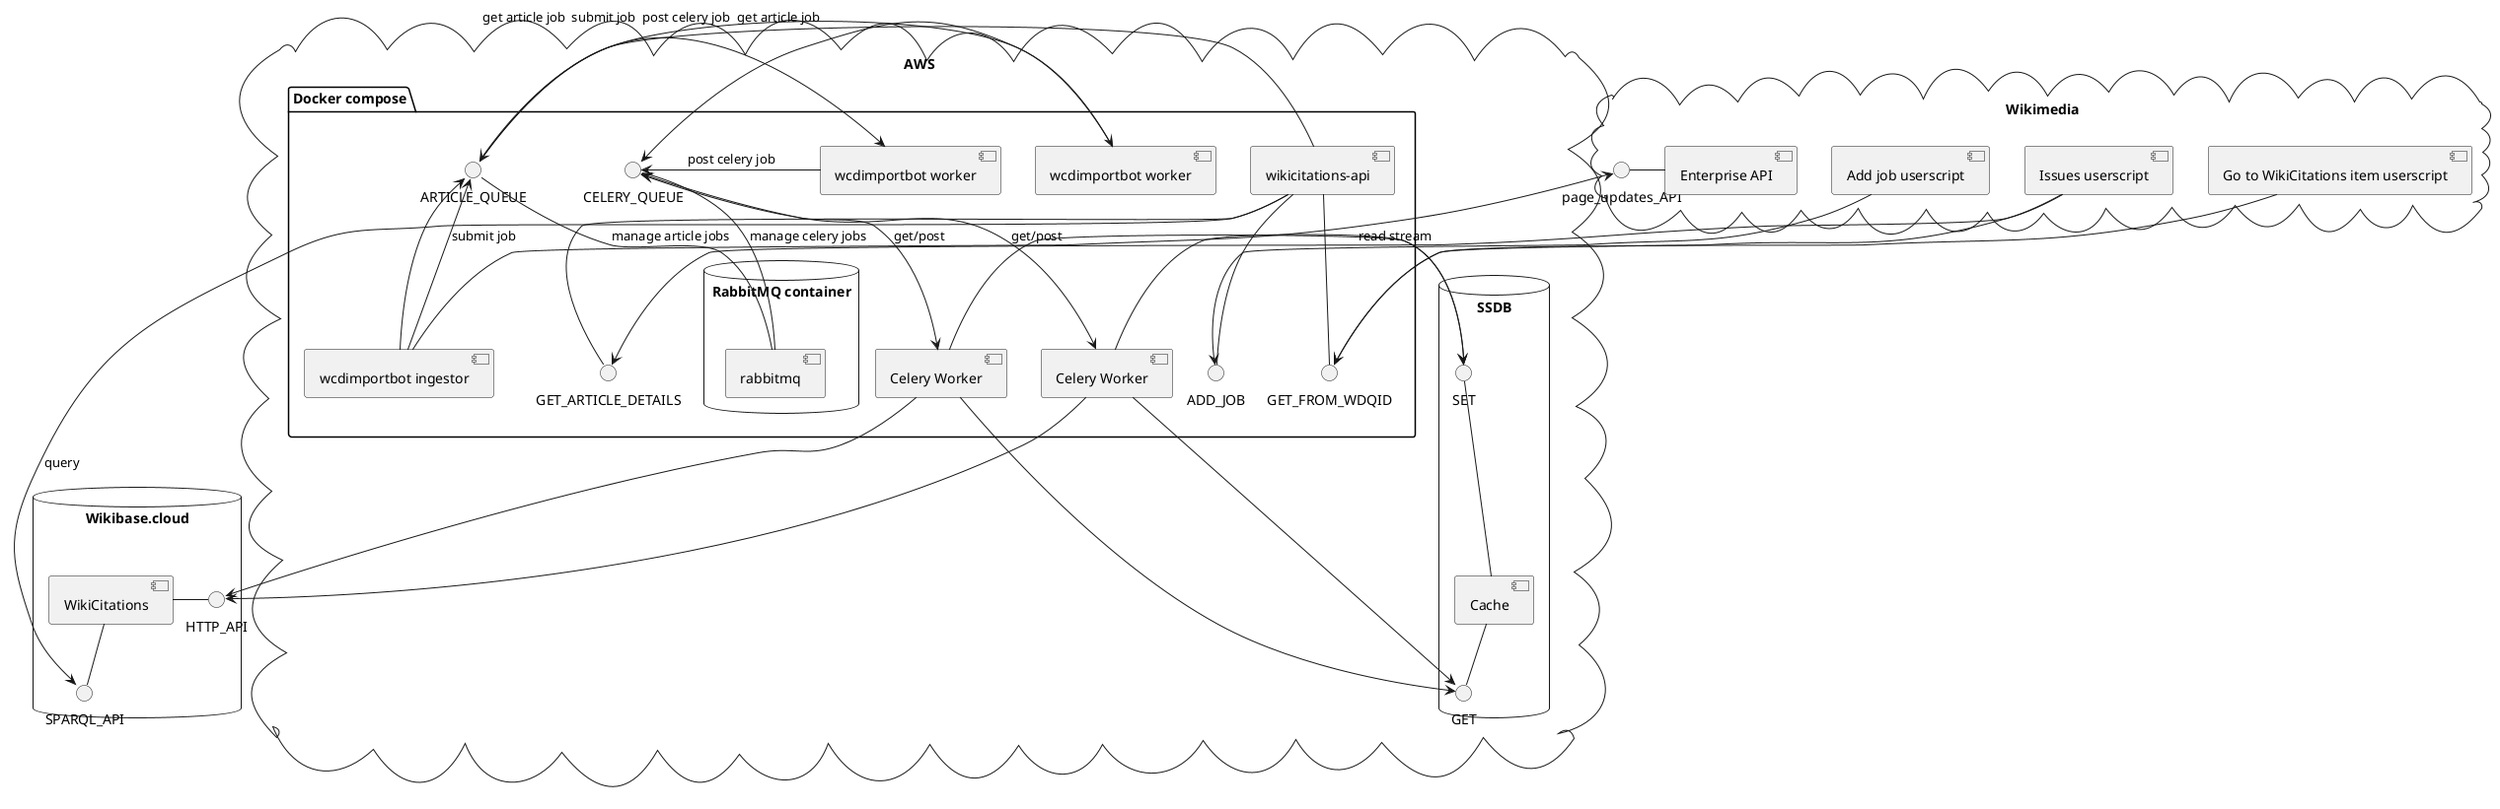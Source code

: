 @startuml
'https://plantuml.com/component-diagram

cloud "AWS" {
    package "Docker compose" {
        database "RabbitMQ container" {
          [rabbitmq] as RM
        }
'        [fastapi] as FA
        [wikicitations-api] as WA
'        [WikibaseIntegrator] as WBI
        [wcdimportbot ingestor] as WI
        [wcdimportbot worker] as WW1
        [wcdimportbot worker] as WW2
        [Celery Worker] as CW1
        [Celery Worker] as CW2
'        CW1 -- WBI : use
'        CW2 -- WBI : use
        ARTICLE_QUEUE -- RM : manage article jobs
        ARTICLE_QUEUE <- WI
        ARTICLE_QUEUE -> WW1 : get article job
        ARTICLE_QUEUE -> WW2 : get article job
        CELERY_QUEUE <- WW1 : post celery job
        CELERY_QUEUE <- WW2 : post celery job
        CELERY_QUEUE -- RM : manage celery jobs
        CELERY_QUEUE <--> CW1 : get/post
        CELERY_QUEUE <--> CW2 : get/post
'        WA - FA : use
        WA -> ARTICLE_QUEUE : submit job
        WA -- ADD_JOB
        WA -- GET_FROM_WDQID
        WA -- GET_ARTICLE_DETAILS
        WI --> ARTICLE_QUEUE : submit job
'        WI - WBI : use
    }
    database "SSDB" {
        [Cache] -up- SET
        [Cache] -- GET
        CW1 -> GET
        CW2 -> GET
        CW1 -> SET
        CW2 -> SET
    }
}

cloud "Wikimedia"{
  WI -> page_updates_API : read stream
  [Add job userscript] -> ADD_JOB
  [Issues userscript] --> GET_ARTICLE_DETAILS
  [Issues userscript] --> GET_FROM_WDQID
  [Go to WikiCitations item userscript] --> GET_FROM_WDQID
  [Enterprise API] -left- page_updates_API
}

database "Wikibase.cloud" {
    [WikiCitations] as WC
    WC - HTTP_API
    WC -- SPARQL_API
    WA -> SPARQL_API : query
    CW1 --> HTTP_API
    CW2 --> HTTP_API
}
@enduml